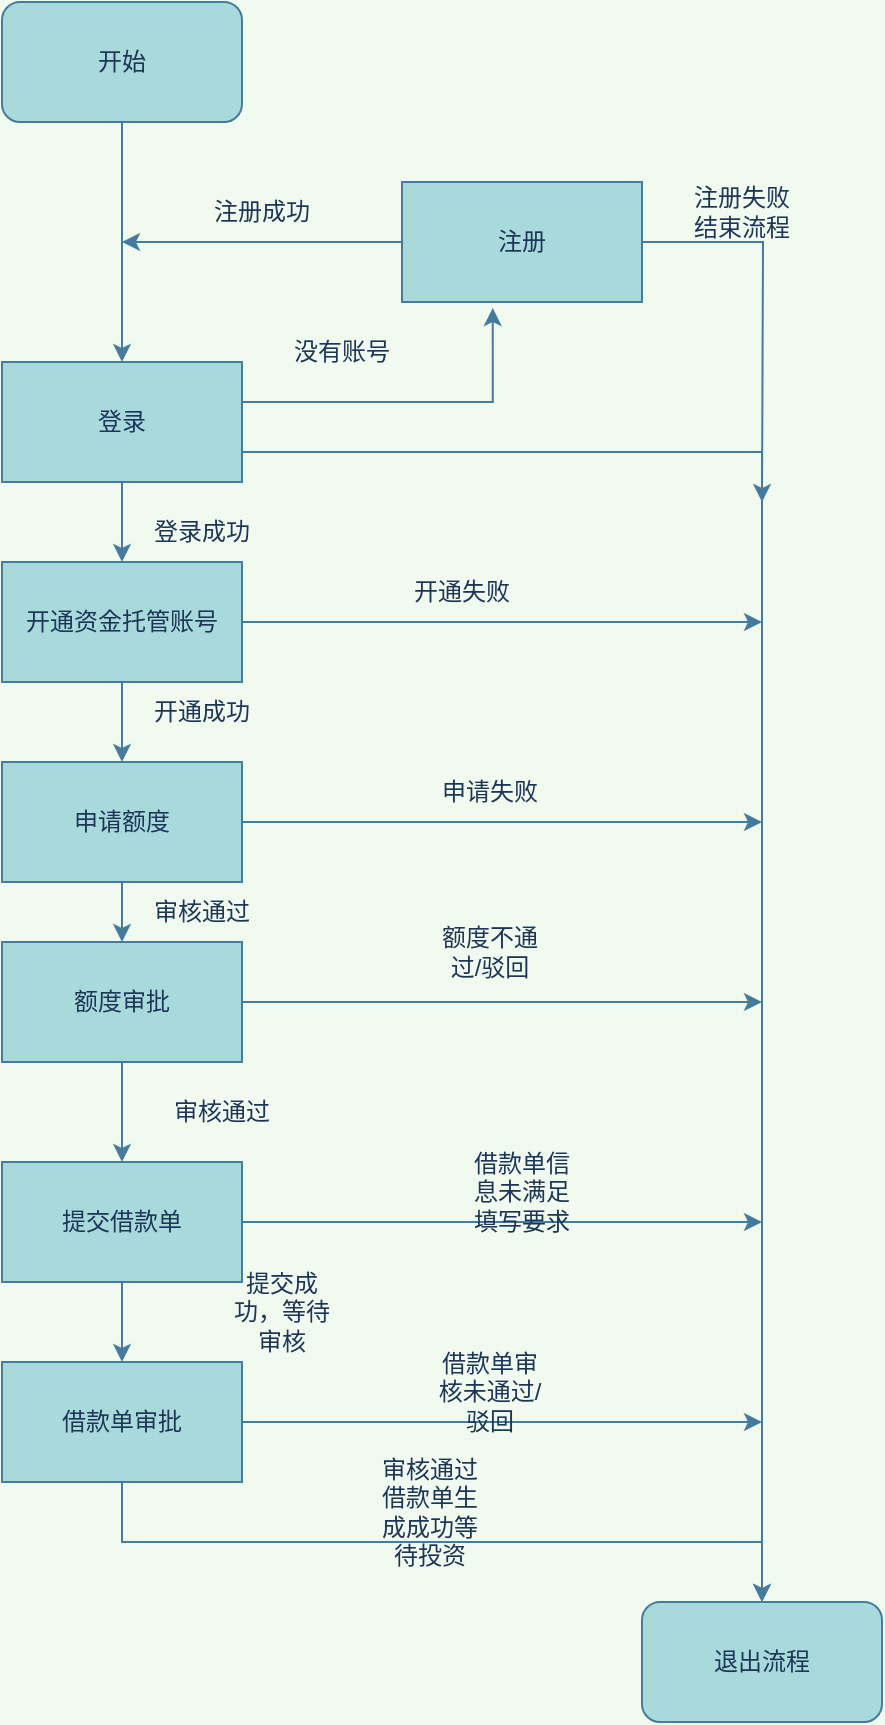 <mxfile version="20.4.0" type="github"><diagram id="ov6y9IHCBuhDBAsHpvuq" name="第 1 页"><mxGraphModel dx="1037" dy="587" grid="1" gridSize="10" guides="1" tooltips="1" connect="1" arrows="1" fold="1" page="1" pageScale="1" pageWidth="827" pageHeight="1169" background="#F1FAEE" math="0" shadow="0"><root><mxCell id="0"/><mxCell id="1" parent="0"/><mxCell id="03fljBUMNDzZMz_mNbUT-21" style="edgeStyle=orthogonalEdgeStyle;rounded=0;orthogonalLoop=1;jettySize=auto;html=1;exitX=0.5;exitY=1;exitDx=0;exitDy=0;strokeColor=#457B9D;fontColor=#1D3557;fillColor=#A8DADC;" edge="1" parent="1" source="03fljBUMNDzZMz_mNbUT-1" target="03fljBUMNDzZMz_mNbUT-2"><mxGeometry relative="1" as="geometry"/></mxCell><mxCell id="03fljBUMNDzZMz_mNbUT-1" value="开始" style="rounded=1;whiteSpace=wrap;html=1;fillColor=#A8DADC;strokeColor=#457B9D;fontColor=#1D3557;" vertex="1" parent="1"><mxGeometry x="200" y="20" width="120" height="60" as="geometry"/></mxCell><mxCell id="03fljBUMNDzZMz_mNbUT-20" style="edgeStyle=orthogonalEdgeStyle;rounded=0;orthogonalLoop=1;jettySize=auto;html=1;exitX=0.5;exitY=1;exitDx=0;exitDy=0;entryX=0.5;entryY=0;entryDx=0;entryDy=0;strokeColor=#457B9D;fontColor=#1D3557;fillColor=#A8DADC;" edge="1" parent="1" source="03fljBUMNDzZMz_mNbUT-2" target="03fljBUMNDzZMz_mNbUT-3"><mxGeometry relative="1" as="geometry"/></mxCell><mxCell id="03fljBUMNDzZMz_mNbUT-22" style="edgeStyle=orthogonalEdgeStyle;rounded=0;orthogonalLoop=1;jettySize=auto;html=1;exitX=1;exitY=0.5;exitDx=0;exitDy=0;strokeColor=#457B9D;fontColor=#1D3557;fillColor=#A8DADC;entryX=0.378;entryY=1.05;entryDx=0;entryDy=0;entryPerimeter=0;" edge="1" parent="1" source="03fljBUMNDzZMz_mNbUT-2" target="03fljBUMNDzZMz_mNbUT-23"><mxGeometry relative="1" as="geometry"><mxPoint x="470" y="230" as="targetPoint"/><Array as="points"><mxPoint x="320" y="220"/><mxPoint x="445" y="220"/></Array></mxGeometry></mxCell><mxCell id="03fljBUMNDzZMz_mNbUT-24" style="edgeStyle=orthogonalEdgeStyle;rounded=0;orthogonalLoop=1;jettySize=auto;html=1;exitX=1;exitY=0.75;exitDx=0;exitDy=0;strokeColor=#457B9D;fontColor=#1D3557;fillColor=#A8DADC;" edge="1" parent="1" source="03fljBUMNDzZMz_mNbUT-2" target="03fljBUMNDzZMz_mNbUT-25"><mxGeometry relative="1" as="geometry"><mxPoint x="620" y="780" as="targetPoint"/></mxGeometry></mxCell><mxCell id="03fljBUMNDzZMz_mNbUT-2" value="登录" style="rounded=0;whiteSpace=wrap;html=1;fillColor=#A8DADC;strokeColor=#457B9D;fontColor=#1D3557;" vertex="1" parent="1"><mxGeometry x="200" y="200" width="120" height="60" as="geometry"/></mxCell><mxCell id="03fljBUMNDzZMz_mNbUT-36" style="edgeStyle=orthogonalEdgeStyle;rounded=0;orthogonalLoop=1;jettySize=auto;html=1;exitX=1;exitY=0.5;exitDx=0;exitDy=0;strokeColor=#457B9D;fontColor=#1D3557;fillColor=#A8DADC;" edge="1" parent="1" source="03fljBUMNDzZMz_mNbUT-3"><mxGeometry relative="1" as="geometry"><mxPoint x="580" y="330" as="targetPoint"/></mxGeometry></mxCell><mxCell id="03fljBUMNDzZMz_mNbUT-39" style="edgeStyle=orthogonalEdgeStyle;rounded=0;orthogonalLoop=1;jettySize=auto;html=1;exitX=0.5;exitY=1;exitDx=0;exitDy=0;entryX=0.5;entryY=0;entryDx=0;entryDy=0;strokeColor=#457B9D;fontColor=#1D3557;fillColor=#A8DADC;" edge="1" parent="1" source="03fljBUMNDzZMz_mNbUT-3" target="03fljBUMNDzZMz_mNbUT-10"><mxGeometry relative="1" as="geometry"/></mxCell><mxCell id="03fljBUMNDzZMz_mNbUT-3" value="开通资金托管账号" style="rounded=0;whiteSpace=wrap;html=1;fillColor=#A8DADC;strokeColor=#457B9D;fontColor=#1D3557;" vertex="1" parent="1"><mxGeometry x="200" y="300" width="120" height="60" as="geometry"/></mxCell><mxCell id="03fljBUMNDzZMz_mNbUT-40" style="edgeStyle=orthogonalEdgeStyle;rounded=0;orthogonalLoop=1;jettySize=auto;html=1;exitX=0.5;exitY=1;exitDx=0;exitDy=0;entryX=0.5;entryY=0;entryDx=0;entryDy=0;strokeColor=#457B9D;fontColor=#1D3557;fillColor=#A8DADC;" edge="1" parent="1" source="03fljBUMNDzZMz_mNbUT-10" target="03fljBUMNDzZMz_mNbUT-11"><mxGeometry relative="1" as="geometry"/></mxCell><mxCell id="03fljBUMNDzZMz_mNbUT-43" style="edgeStyle=orthogonalEdgeStyle;rounded=0;orthogonalLoop=1;jettySize=auto;html=1;exitX=1;exitY=0.5;exitDx=0;exitDy=0;strokeColor=#457B9D;fontColor=#1D3557;fillColor=#A8DADC;" edge="1" parent="1" source="03fljBUMNDzZMz_mNbUT-10"><mxGeometry relative="1" as="geometry"><mxPoint x="580" y="430" as="targetPoint"/></mxGeometry></mxCell><mxCell id="03fljBUMNDzZMz_mNbUT-10" value="申请额度" style="rounded=0;whiteSpace=wrap;html=1;strokeColor=#457B9D;fontColor=#1D3557;fillColor=#A8DADC;" vertex="1" parent="1"><mxGeometry x="200" y="400" width="120" height="60" as="geometry"/></mxCell><mxCell id="03fljBUMNDzZMz_mNbUT-41" style="edgeStyle=orthogonalEdgeStyle;rounded=0;orthogonalLoop=1;jettySize=auto;html=1;exitX=0.5;exitY=1;exitDx=0;exitDy=0;strokeColor=#457B9D;fontColor=#1D3557;fillColor=#A8DADC;" edge="1" parent="1" source="03fljBUMNDzZMz_mNbUT-11" target="03fljBUMNDzZMz_mNbUT-18"><mxGeometry relative="1" as="geometry"/></mxCell><mxCell id="03fljBUMNDzZMz_mNbUT-45" style="edgeStyle=orthogonalEdgeStyle;rounded=0;orthogonalLoop=1;jettySize=auto;html=1;exitX=1;exitY=0.5;exitDx=0;exitDy=0;strokeColor=#457B9D;fontColor=#1D3557;fillColor=#A8DADC;" edge="1" parent="1" source="03fljBUMNDzZMz_mNbUT-11"><mxGeometry relative="1" as="geometry"><mxPoint x="580" y="520" as="targetPoint"/></mxGeometry></mxCell><mxCell id="03fljBUMNDzZMz_mNbUT-11" value="额度审批" style="rounded=0;whiteSpace=wrap;html=1;strokeColor=#457B9D;fontColor=#1D3557;fillColor=#A8DADC;" vertex="1" parent="1"><mxGeometry x="200" y="490" width="120" height="60" as="geometry"/></mxCell><mxCell id="03fljBUMNDzZMz_mNbUT-42" style="edgeStyle=orthogonalEdgeStyle;rounded=0;orthogonalLoop=1;jettySize=auto;html=1;exitX=0.5;exitY=1;exitDx=0;exitDy=0;entryX=0.5;entryY=0;entryDx=0;entryDy=0;strokeColor=#457B9D;fontColor=#1D3557;fillColor=#A8DADC;" edge="1" parent="1" source="03fljBUMNDzZMz_mNbUT-18" target="03fljBUMNDzZMz_mNbUT-19"><mxGeometry relative="1" as="geometry"/></mxCell><mxCell id="03fljBUMNDzZMz_mNbUT-46" style="edgeStyle=orthogonalEdgeStyle;rounded=0;orthogonalLoop=1;jettySize=auto;html=1;exitX=1;exitY=0.5;exitDx=0;exitDy=0;strokeColor=#457B9D;fontColor=#1D3557;fillColor=#A8DADC;" edge="1" parent="1" source="03fljBUMNDzZMz_mNbUT-18"><mxGeometry relative="1" as="geometry"><mxPoint x="580" y="630" as="targetPoint"/></mxGeometry></mxCell><mxCell id="03fljBUMNDzZMz_mNbUT-18" value="提交借款单" style="rounded=0;whiteSpace=wrap;html=1;strokeColor=#457B9D;fontColor=#1D3557;fillColor=#A8DADC;" vertex="1" parent="1"><mxGeometry x="200" y="600" width="120" height="60" as="geometry"/></mxCell><mxCell id="03fljBUMNDzZMz_mNbUT-47" style="edgeStyle=orthogonalEdgeStyle;rounded=0;orthogonalLoop=1;jettySize=auto;html=1;exitX=0.5;exitY=1;exitDx=0;exitDy=0;strokeColor=#457B9D;fontColor=#1D3557;fillColor=#A8DADC;" edge="1" parent="1" source="03fljBUMNDzZMz_mNbUT-19" target="03fljBUMNDzZMz_mNbUT-25"><mxGeometry relative="1" as="geometry"/></mxCell><mxCell id="03fljBUMNDzZMz_mNbUT-55" style="edgeStyle=orthogonalEdgeStyle;rounded=0;orthogonalLoop=1;jettySize=auto;html=1;exitX=1;exitY=0.5;exitDx=0;exitDy=0;strokeColor=#457B9D;fontColor=#1D3557;fillColor=#A8DADC;" edge="1" parent="1" source="03fljBUMNDzZMz_mNbUT-19"><mxGeometry relative="1" as="geometry"><mxPoint x="580" y="730" as="targetPoint"/></mxGeometry></mxCell><mxCell id="03fljBUMNDzZMz_mNbUT-19" value="借款单审批" style="rounded=0;whiteSpace=wrap;html=1;strokeColor=#457B9D;fontColor=#1D3557;fillColor=#A8DADC;" vertex="1" parent="1"><mxGeometry x="200" y="700" width="120" height="60" as="geometry"/></mxCell><mxCell id="03fljBUMNDzZMz_mNbUT-28" style="edgeStyle=orthogonalEdgeStyle;rounded=0;orthogonalLoop=1;jettySize=auto;html=1;exitX=0;exitY=0.5;exitDx=0;exitDy=0;strokeColor=#457B9D;fontColor=#1D3557;fillColor=#A8DADC;" edge="1" parent="1" source="03fljBUMNDzZMz_mNbUT-23"><mxGeometry relative="1" as="geometry"><mxPoint x="260" y="140" as="targetPoint"/></mxGeometry></mxCell><mxCell id="03fljBUMNDzZMz_mNbUT-30" style="edgeStyle=orthogonalEdgeStyle;rounded=0;orthogonalLoop=1;jettySize=auto;html=1;exitX=1;exitY=0.5;exitDx=0;exitDy=0;strokeColor=#457B9D;fontColor=#1D3557;fillColor=#A8DADC;" edge="1" parent="1" source="03fljBUMNDzZMz_mNbUT-23"><mxGeometry relative="1" as="geometry"><mxPoint x="580" y="270" as="targetPoint"/></mxGeometry></mxCell><mxCell id="03fljBUMNDzZMz_mNbUT-23" value="注册" style="rounded=0;whiteSpace=wrap;html=1;strokeColor=#457B9D;fontColor=#1D3557;fillColor=#A8DADC;" vertex="1" parent="1"><mxGeometry x="400" y="110" width="120" height="60" as="geometry"/></mxCell><mxCell id="03fljBUMNDzZMz_mNbUT-25" value="退出流程" style="rounded=1;whiteSpace=wrap;html=1;strokeColor=#457B9D;fontColor=#1D3557;fillColor=#A8DADC;" vertex="1" parent="1"><mxGeometry x="520" y="820" width="120" height="60" as="geometry"/></mxCell><mxCell id="03fljBUMNDzZMz_mNbUT-26" value="登录成功" style="text;html=1;strokeColor=none;fillColor=none;align=center;verticalAlign=middle;whiteSpace=wrap;rounded=0;fontColor=#1D3557;" vertex="1" parent="1"><mxGeometry x="270" y="270" width="60" height="30" as="geometry"/></mxCell><mxCell id="03fljBUMNDzZMz_mNbUT-27" value="没有账号" style="text;html=1;strokeColor=none;fillColor=none;align=center;verticalAlign=middle;whiteSpace=wrap;rounded=0;fontColor=#1D3557;" vertex="1" parent="1"><mxGeometry x="340" y="180" width="60" height="30" as="geometry"/></mxCell><mxCell id="03fljBUMNDzZMz_mNbUT-29" value="注册成功" style="text;html=1;strokeColor=none;fillColor=none;align=center;verticalAlign=middle;whiteSpace=wrap;rounded=0;fontColor=#1D3557;" vertex="1" parent="1"><mxGeometry x="300" y="110" width="60" height="30" as="geometry"/></mxCell><mxCell id="03fljBUMNDzZMz_mNbUT-35" value="注册失败结束流程" style="text;html=1;strokeColor=none;fillColor=none;align=center;verticalAlign=middle;whiteSpace=wrap;rounded=0;fontColor=#1D3557;" vertex="1" parent="1"><mxGeometry x="540" y="110" width="60" height="30" as="geometry"/></mxCell><mxCell id="03fljBUMNDzZMz_mNbUT-38" value="开通失败" style="text;html=1;strokeColor=none;fillColor=none;align=center;verticalAlign=middle;whiteSpace=wrap;rounded=0;fontColor=#1D3557;" vertex="1" parent="1"><mxGeometry x="400" y="300" width="60" height="30" as="geometry"/></mxCell><mxCell id="03fljBUMNDzZMz_mNbUT-44" value="申请失败" style="text;html=1;strokeColor=none;fillColor=none;align=center;verticalAlign=middle;whiteSpace=wrap;rounded=0;fontColor=#1D3557;" vertex="1" parent="1"><mxGeometry x="414" y="400" width="60" height="30" as="geometry"/></mxCell><mxCell id="03fljBUMNDzZMz_mNbUT-48" value="审核通过借款单生成成功等待投资" style="text;html=1;strokeColor=none;fillColor=none;align=center;verticalAlign=middle;whiteSpace=wrap;rounded=0;fontColor=#1D3557;" vertex="1" parent="1"><mxGeometry x="384" y="760" width="60" height="30" as="geometry"/></mxCell><mxCell id="03fljBUMNDzZMz_mNbUT-49" value="额度不通过/驳回" style="text;html=1;strokeColor=none;fillColor=none;align=center;verticalAlign=middle;whiteSpace=wrap;rounded=0;fontColor=#1D3557;" vertex="1" parent="1"><mxGeometry x="414" y="480" width="60" height="30" as="geometry"/></mxCell><mxCell id="03fljBUMNDzZMz_mNbUT-50" value="借款单信息未满足填写要求" style="text;html=1;strokeColor=none;fillColor=none;align=center;verticalAlign=middle;whiteSpace=wrap;rounded=0;fontColor=#1D3557;" vertex="1" parent="1"><mxGeometry x="430" y="600" width="60" height="30" as="geometry"/></mxCell><mxCell id="03fljBUMNDzZMz_mNbUT-51" value="审核通过" style="text;html=1;strokeColor=none;fillColor=none;align=center;verticalAlign=middle;whiteSpace=wrap;rounded=0;fontColor=#1D3557;" vertex="1" parent="1"><mxGeometry x="280" y="560" width="60" height="30" as="geometry"/></mxCell><mxCell id="03fljBUMNDzZMz_mNbUT-52" value="审核通过" style="text;html=1;strokeColor=none;fillColor=none;align=center;verticalAlign=middle;whiteSpace=wrap;rounded=0;fontColor=#1D3557;" vertex="1" parent="1"><mxGeometry x="270" y="460" width="60" height="30" as="geometry"/></mxCell><mxCell id="03fljBUMNDzZMz_mNbUT-53" value="开通成功" style="text;html=1;strokeColor=none;fillColor=none;align=center;verticalAlign=middle;whiteSpace=wrap;rounded=0;fontColor=#1D3557;" vertex="1" parent="1"><mxGeometry x="270" y="360" width="60" height="30" as="geometry"/></mxCell><mxCell id="03fljBUMNDzZMz_mNbUT-54" value="提交成功，等待审核" style="text;html=1;strokeColor=none;fillColor=none;align=center;verticalAlign=middle;whiteSpace=wrap;rounded=0;fontColor=#1D3557;" vertex="1" parent="1"><mxGeometry x="310" y="660" width="60" height="30" as="geometry"/></mxCell><mxCell id="03fljBUMNDzZMz_mNbUT-56" value="借款单审核未通过/驳回" style="text;html=1;strokeColor=none;fillColor=none;align=center;verticalAlign=middle;whiteSpace=wrap;rounded=0;fontColor=#1D3557;" vertex="1" parent="1"><mxGeometry x="414" y="700" width="60" height="30" as="geometry"/></mxCell></root></mxGraphModel></diagram></mxfile>